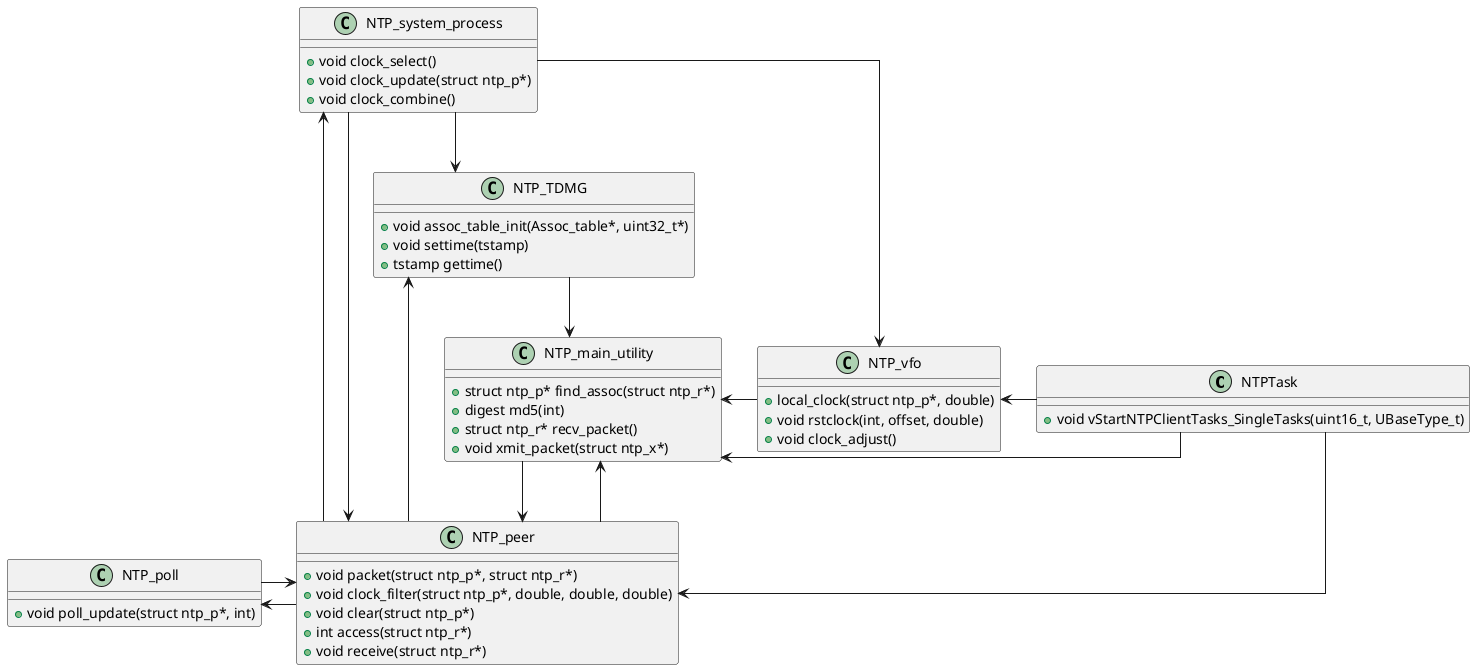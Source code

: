 @startuml
skinparam linetype ortho

' Classes definition
class NTPTask {
    + void vStartNTPClientTasks_SingleTasks(uint16_t, UBaseType_t)
}

class NTP_main_utility {
    + struct ntp_p* find_assoc(struct ntp_r*)
    + digest md5(int)
    + struct ntp_r* recv_packet()
    + void xmit_packet(struct ntp_x*)
}

class NTP_TDMG {
    + void assoc_table_init(Assoc_table*, uint32_t*)
    + void settime(tstamp)
    + tstamp gettime()
}

class NTP_peer {
    + void packet(struct ntp_p*, struct ntp_r*)
    + void clock_filter(struct ntp_p*, double, double, double)
    + void clear(struct ntp_p*)
    + int access(struct ntp_r*)
    + void receive(struct ntp_r*)
}

class NTP_poll {
    + void poll_update(struct ntp_p*, int)
}

class NTP_system_process {
    + void clock_select()
    + void clock_update(struct ntp_p*)
    + void clock_combine()
}

 class NTP_vfo {
    + local_clock(struct ntp_p*, double)
    + void rstclock(int, offset, double)
    + void clock_adjust()
}

' Relationships
NTPTask -left-> NTP_main_utility
NTPTask -down-> NTP_peer
NTPTask -left-> NTP_vfo

NTP_main_utility -left-> NTP_peer
NTP_main_utility -left-> NTP_TDMG.c

NTP_TDMG -down-> NTP_main_utility

NTP_poll -right-> NTP_peer

NTP_peer -left-> NTP_TDMG
NTP_peer -left-> NTP_poll
NTP_peer -left-> NTP_system_process
NTP_peer -right-> NTP_main_utility

NTP_system_process -down-> NTP_vfo
NTP_system_process -down-> NTP_TDMG
NTP_system_process -down-> NTP_peer

NTP_vfo -left-> NTP_main_utility
@enduml